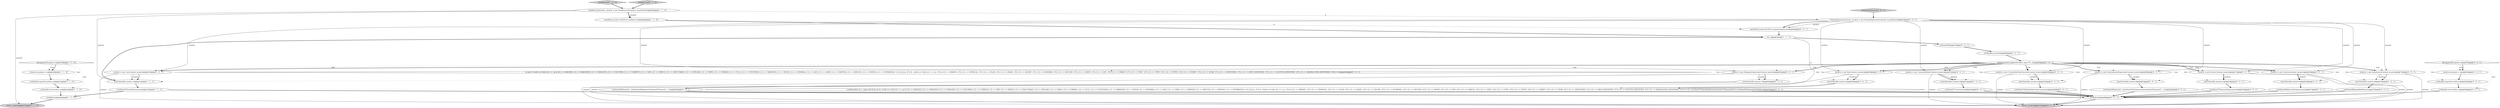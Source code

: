 digraph {
1 [style = filled, label = "_localctx.exception = re@@@20@@@['1', '1', '0']", fillcolor = white, shape = ellipse image = "AAA0AAABBB1BBB"];
28 [style = filled, label = "{setState(581)_la = _input.LA(1)if ((((_la) & ~0x3f) == 0 && ((1L << _la) & ((1L << ANALYZE) | (1L << ANALYZED) | (1L << CATALOGS) | (1L << COLUMNS) | (1L << CURRENT) | (1L << DAY) | (1L << DEBUG) | (1L << EXECUTABLE) | (1L << EXPLAIN) | (1L << FIRST) | (1L << FORMAT) | (1L << FULL) | (1L << FUNCTIONS) | (1L << GRAPHVIZ) | (1L << HOUR) | (1L << INTERVAL) | (1L << LAST) | (1L << LIMIT) | (1L << MAPPED) | (1L << MINUTE) | (1L << MONTH) | (1L << OPTIMIZED))) != 0) || ((((_la - 67)) & ~0x3f) == 0 && ((1L << (_la - 67)) & ((1L << (PARSED - 67)) | (1L << (PHYSICAL - 67)) | (1L << (PLAN - 67)) | (1L << (RLIKE - 67)) | (1L << (QUERY - 67)) | (1L << (SCHEMAS - 67)) | (1L << (SECOND - 67)) | (1L << (SHOW - 67)) | (1L << (SYS - 67)) | (1L << (TABLES - 67)) | (1L << (TEXT - 67)) | (1L << (TYPE - 67)) | (1L << (TYPES - 67)) | (1L << (VERIFY - 67)) | (1L << (YEAR - 67)) | (1L << (IDENTIFIER - 67)) | (1L << (DIGIT_IDENTIFIER - 67)) | (1L << (QUOTED_IDENTIFIER - 67)) | (1L << (BACKQUOTED_IDENTIFIER - 67)))) != 0)) {{setState(578)qualifiedName()setState(579)match(DOT)}}setState(583)match(ASTERISK)}@@@40@@@['0', '0', '1']", fillcolor = white, shape = ellipse image = "AAA0AAABBB3BBB"];
10 [style = filled, label = "{exitRule()}@@@24@@@['1', '1', '0']", fillcolor = white, shape = ellipse image = "AAA0AAABBB1BBB"];
0 [style = filled, label = "RecognitionException re@@@19@@@['1', '1', '0']", fillcolor = white, shape = diamond image = "AAA0AAABBB1BBB"];
11 [style = filled, label = "nonReserved['1', '0', '0']", fillcolor = lightgray, shape = diamond image = "AAA0AAABBB1BBB"];
43 [style = filled, label = "{setState(590)match(T__0)setState(591)expression()setState(592)match(T__1)}@@@82@@@['0', '0', '1']", fillcolor = white, shape = ellipse image = "AAA0AAABBB3BBB"];
3 [style = filled, label = "enterOuterAlt(_localctx,1)@@@11@@@['1', '1', '1']", fillcolor = white, shape = ellipse image = "AAA0AAABBB1BBB"];
12 [style = filled, label = "nonReserved['0', '1', '0']", fillcolor = lightgray, shape = diamond image = "AAA0AAABBB2BBB"];
34 [style = filled, label = "PrimaryExpressionContext _localctx = new PrimaryExpressionContext(_ctx,getState())@@@3@@@['0', '0', '1']", fillcolor = white, shape = ellipse image = "AAA0AAABBB3BBB"];
35 [style = filled, label = "enterOuterAlt(_localctx,6)@@@56@@@['0', '0', '1']", fillcolor = white, shape = ellipse image = "AAA0AAABBB3BBB"];
22 [style = filled, label = "enterOuterAlt(_localctx,9)@@@81@@@['0', '0', '1']", fillcolor = white, shape = ellipse image = "AAA0AAABBB3BBB"];
45 [style = filled, label = "{setState(584)functionExpression()}@@@57@@@['0', '0', '1']", fillcolor = white, shape = ellipse image = "AAA0AAABBB3BBB"];
50 [style = filled, label = "{setState(589)qualifiedName()}@@@75@@@['0', '0', '1']", fillcolor = white, shape = ellipse image = "AAA0AAABBB3BBB"];
24 [style = filled, label = "enterOuterAlt(_localctx,3)@@@25@@@['0', '0', '1']", fillcolor = white, shape = ellipse image = "AAA0AAABBB3BBB"];
32 [style = filled, label = "_localctx = new CurrentDateTimeFunctionContext(_localctx)@@@24@@@['0', '0', '1']", fillcolor = white, shape = ellipse image = "AAA0AAABBB3BBB"];
21 [style = filled, label = "{setState(585)match(T__0)setState(586)query()setState(587)match(T__1)}@@@64@@@['0', '0', '1']", fillcolor = white, shape = ellipse image = "AAA0AAABBB3BBB"];
26 [style = filled, label = "enterOuterAlt(_localctx,4)@@@32@@@['0', '0', '1']", fillcolor = white, shape = ellipse image = "AAA0AAABBB3BBB"];
15 [style = filled, label = "enterOuterAlt(_localctx,8)@@@74@@@['0', '0', '1']", fillcolor = white, shape = ellipse image = "AAA0AAABBB3BBB"];
18 [style = filled, label = "enterOuterAlt(_localctx,5)@@@39@@@['0', '0', '1']", fillcolor = white, shape = ellipse image = "AAA0AAABBB3BBB"];
16 [style = filled, label = "_errHandler.recover(this,re)@@@96@@@['0', '0', '1']", fillcolor = white, shape = ellipse image = "AAA0AAABBB3BBB"];
29 [style = filled, label = "RecognitionException re@@@93@@@['0', '0', '1']", fillcolor = white, shape = diamond image = "AAA0AAABBB3BBB"];
25 [style = filled, label = "_errHandler.sync(this)@@@8@@@['0', '0', '1']", fillcolor = white, shape = ellipse image = "AAA0AAABBB3BBB"];
27 [style = filled, label = "return _localctx@@@101@@@['0', '0', '1']", fillcolor = lightgray, shape = ellipse image = "AAA0AAABBB3BBB"];
48 [style = filled, label = "_localctx = new ParenthesizedExpressionContext(_localctx)@@@80@@@['0', '0', '1']", fillcolor = white, shape = ellipse image = "AAA0AAABBB3BBB"];
31 [style = filled, label = "_localctx = new FunctionContext(_localctx)@@@55@@@['0', '0', '1']", fillcolor = white, shape = ellipse image = "AAA0AAABBB3BBB"];
23 [style = filled, label = "_localctx.exception = re@@@94@@@['0', '0', '1']", fillcolor = white, shape = ellipse image = "AAA0AAABBB3BBB"];
44 [style = filled, label = "{setState(575)extractExpression()}@@@19@@@['0', '0', '1']", fillcolor = white, shape = ellipse image = "AAA0AAABBB3BBB"];
9 [style = filled, label = "{setState(574)castExpression()}@@@12@@@['1', '1', '1']", fillcolor = white, shape = ellipse image = "AAA0AAABBB1BBB"];
36 [style = filled, label = "{setState(576)builtinDateTimeFunction()}@@@26@@@['0', '0', '1']", fillcolor = white, shape = ellipse image = "AAA0AAABBB3BBB"];
47 [style = filled, label = "{exitRule()}@@@98@@@['0', '0', '1']", fillcolor = white, shape = ellipse image = "AAA0AAABBB3BBB"];
46 [style = filled, label = "_localctx = new DereferenceContext(_localctx)@@@73@@@['0', '0', '1']", fillcolor = white, shape = ellipse image = "AAA0AAABBB3BBB"];
30 [style = filled, label = "_errHandler.reportError(this,re)@@@95@@@['0', '0', '1']", fillcolor = white, shape = ellipse image = "AAA0AAABBB3BBB"];
37 [style = filled, label = "primaryExpression['0', '0', '1']", fillcolor = lightgray, shape = diamond image = "AAA0AAABBB3BBB"];
40 [style = filled, label = "(((_la) & ~0x3f) == 0 && ((1L << _la) & ((1L << ANALYZE) | (1L << ANALYZED) | (1L << CATALOGS) | (1L << COLUMNS) | (1L << CURRENT) | (1L << DAY) | (1L << DEBUG) | (1L << EXECUTABLE) | (1L << EXPLAIN) | (1L << FIRST) | (1L << FORMAT) | (1L << FULL) | (1L << FUNCTIONS) | (1L << GRAPHVIZ) | (1L << HOUR) | (1L << INTERVAL) | (1L << LAST) | (1L << LIMIT) | (1L << MAPPED) | (1L << MINUTE) | (1L << MONTH) | (1L << OPTIMIZED))) != 0) || ((((_la - 67)) & ~0x3f) == 0 && ((1L << (_la - 67)) & ((1L << (PARSED - 67)) | (1L << (PHYSICAL - 67)) | (1L << (PLAN - 67)) | (1L << (RLIKE - 67)) | (1L << (QUERY - 67)) | (1L << (SCHEMAS - 67)) | (1L << (SECOND - 67)) | (1L << (SHOW - 67)) | (1L << (SYS - 67)) | (1L << (TABLES - 67)) | (1L << (TEXT - 67)) | (1L << (TYPE - 67)) | (1L << (TYPES - 67)) | (1L << (VERIFY - 67)) | (1L << (YEAR - 67)) | (1L << (IDENTIFIER - 67)) | (1L << (DIGIT_IDENTIFIER - 67)) | (1L << (QUOTED_IDENTIFIER - 67)) | (1L << (BACKQUOTED_IDENTIFIER - 67)))) != 0)@@@43@@@['0', '0', '1']", fillcolor = white, shape = diamond image = "AAA0AAABBB3BBB"];
38 [style = filled, label = "getInterpreter().adaptivePredict(_input,79,_ctx)@@@9@@@['0', '0', '1']", fillcolor = white, shape = diamond image = "AAA0AAABBB3BBB"];
4 [style = filled, label = "NonReservedContext _localctx = new NonReservedContext(_ctx,getState())@@@3@@@['1', '1', '0']", fillcolor = white, shape = ellipse image = "AAA0AAABBB1BBB"];
39 [style = filled, label = "enterOuterAlt(_localctx,2)@@@18@@@['0', '0', '1']", fillcolor = white, shape = ellipse image = "AAA0AAABBB3BBB"];
8 [style = filled, label = "return _localctx@@@27@@@['1', '1', '0']", fillcolor = lightgray, shape = ellipse image = "AAA0AAABBB1BBB"];
41 [style = filled, label = "setState(594)@@@7@@@['0', '0', '1']", fillcolor = white, shape = ellipse image = "AAA0AAABBB3BBB"];
49 [style = filled, label = "_localctx = new StarContext(_localctx)@@@38@@@['0', '0', '1']", fillcolor = white, shape = ellipse image = "AAA0AAABBB3BBB"];
6 [style = filled, label = "enterRule(_localctx,106,RULE_nonReserved)@@@4@@@['1', '1', '0']", fillcolor = white, shape = ellipse image = "AAA0AAABBB1BBB"];
2 [style = filled, label = "_errHandler.reportError(this,re)@@@21@@@['1', '1', '0']", fillcolor = white, shape = ellipse image = "AAA0AAABBB1BBB"];
17 [style = filled, label = "enterRule(_localctx,60,RULE_primaryExpression)@@@4@@@['0', '0', '1']", fillcolor = white, shape = ellipse image = "AAA0AAABBB3BBB"];
5 [style = filled, label = "_errHandler.recover(this,re)@@@22@@@['1', '1', '0']", fillcolor = white, shape = ellipse image = "AAA0AAABBB1BBB"];
42 [style = filled, label = "_localctx = new CastContext(_localctx)@@@10@@@['0', '0', '1']", fillcolor = white, shape = ellipse image = "AAA0AAABBB3BBB"];
13 [style = filled, label = "_localctx = new ExtractContext(_localctx)@@@17@@@['0', '0', '1']", fillcolor = white, shape = ellipse image = "AAA0AAABBB3BBB"];
33 [style = filled, label = "_localctx = new SubqueryExpressionContext(_localctx)@@@62@@@['0', '0', '1']", fillcolor = white, shape = ellipse image = "AAA0AAABBB3BBB"];
19 [style = filled, label = "_localctx = new ConstantDefaultContext(_localctx)@@@31@@@['0', '0', '1']", fillcolor = white, shape = ellipse image = "AAA0AAABBB3BBB"];
20 [style = filled, label = "{setState(577)constant()}@@@33@@@['0', '0', '1']", fillcolor = white, shape = ellipse image = "AAA0AAABBB3BBB"];
7 [style = filled, label = "int _la@@@5@@@['1', '1', '1']", fillcolor = white, shape = ellipse image = "AAA0AAABBB1BBB"];
14 [style = filled, label = "enterOuterAlt(_localctx,7)@@@63@@@['0', '0', '1']", fillcolor = white, shape = ellipse image = "AAA0AAABBB3BBB"];
23->30 [style = bold, label=""];
4->6 [style = bold, label=""];
34->42 [style = solid, label="_localctx"];
11->4 [style = bold, label=""];
34->31 [style = solid, label="_localctx"];
49->27 [style = solid, label="_localctx"];
49->18 [style = solid, label="_localctx"];
48->27 [style = solid, label="_localctx"];
38->39 [style = dotted, label="true"];
6->17 [style = dashed, label="0"];
20->47 [style = bold, label=""];
18->28 [style = bold, label=""];
35->45 [style = bold, label=""];
7->41 [style = bold, label=""];
42->3 [style = bold, label=""];
3->9 [style = bold, label=""];
34->49 [style = solid, label="_localctx"];
36->47 [style = bold, label=""];
38->42 [style = bold, label=""];
28->47 [style = bold, label=""];
34->19 [style = solid, label="_localctx"];
38->33 [style = dotted, label="true"];
4->34 [style = dashed, label="0"];
46->27 [style = solid, label="_localctx"];
1->2 [style = bold, label=""];
38->46 [style = dotted, label="true"];
38->49 [style = dotted, label="true"];
38->40 [style = dotted, label="true"];
0->1 [style = dotted, label="true"];
13->39 [style = bold, label=""];
29->16 [style = dotted, label="true"];
47->27 [style = bold, label=""];
4->3 [style = solid, label="_localctx"];
14->21 [style = bold, label=""];
31->27 [style = solid, label="_localctx"];
19->27 [style = solid, label="_localctx"];
38->19 [style = bold, label=""];
48->22 [style = solid, label="_localctx"];
48->22 [style = bold, label=""];
38->26 [style = dotted, label="true"];
38->48 [style = dotted, label="true"];
38->46 [style = bold, label=""];
30->16 [style = bold, label=""];
34->17 [style = bold, label=""];
13->39 [style = solid, label="_localctx"];
34->17 [style = solid, label="_localctx"];
38->31 [style = dotted, label="true"];
37->34 [style = bold, label=""];
16->47 [style = bold, label=""];
38->18 [style = dotted, label="true"];
22->43 [style = bold, label=""];
32->24 [style = solid, label="_localctx"];
38->48 [style = bold, label=""];
19->26 [style = bold, label=""];
38->31 [style = bold, label=""];
31->35 [style = solid, label="_localctx"];
42->3 [style = solid, label="_localctx"];
38->35 [style = dotted, label="true"];
38->33 [style = bold, label=""];
7->28 [style = solid, label="_la"];
38->24 [style = dotted, label="true"];
39->44 [style = bold, label=""];
9->10 [style = bold, label=""];
38->3 [style = dotted, label="true"];
38->14 [style = dotted, label="true"];
0->2 [style = dotted, label="true"];
19->26 [style = solid, label="_localctx"];
4->8 [style = solid, label="_localctx"];
38->49 [style = bold, label=""];
12->4 [style = bold, label=""];
26->20 [style = bold, label=""];
10->8 [style = bold, label=""];
42->27 [style = solid, label="_localctx"];
38->13 [style = bold, label=""];
33->27 [style = solid, label="_localctx"];
21->47 [style = bold, label=""];
38->22 [style = dotted, label="true"];
7->3 [style = bold, label=""];
38->19 [style = dotted, label="true"];
44->47 [style = bold, label=""];
29->30 [style = dotted, label="true"];
34->32 [style = solid, label="_localctx"];
9->47 [style = bold, label=""];
33->14 [style = bold, label=""];
46->15 [style = solid, label="_localctx"];
17->7 [style = bold, label=""];
38->42 [style = dotted, label="true"];
33->14 [style = solid, label="_localctx"];
38->32 [style = bold, label=""];
38->15 [style = dotted, label="true"];
15->50 [style = bold, label=""];
29->23 [style = dotted, label="true"];
34->46 [style = solid, label="_localctx"];
41->25 [style = bold, label=""];
24->36 [style = bold, label=""];
2->5 [style = bold, label=""];
50->47 [style = bold, label=""];
25->38 [style = bold, label=""];
45->47 [style = bold, label=""];
38->32 [style = dotted, label="true"];
4->6 [style = solid, label="_localctx"];
43->47 [style = bold, label=""];
5->10 [style = bold, label=""];
0->1 [style = bold, label=""];
38->13 [style = dotted, label="true"];
29->23 [style = bold, label=""];
0->5 [style = dotted, label="true"];
31->35 [style = bold, label=""];
49->18 [style = bold, label=""];
13->27 [style = solid, label="_localctx"];
46->15 [style = bold, label=""];
32->27 [style = solid, label="_localctx"];
6->7 [style = bold, label=""];
34->48 [style = solid, label="_localctx"];
34->13 [style = solid, label="_localctx"];
34->33 [style = solid, label="_localctx"];
32->24 [style = bold, label=""];
}
